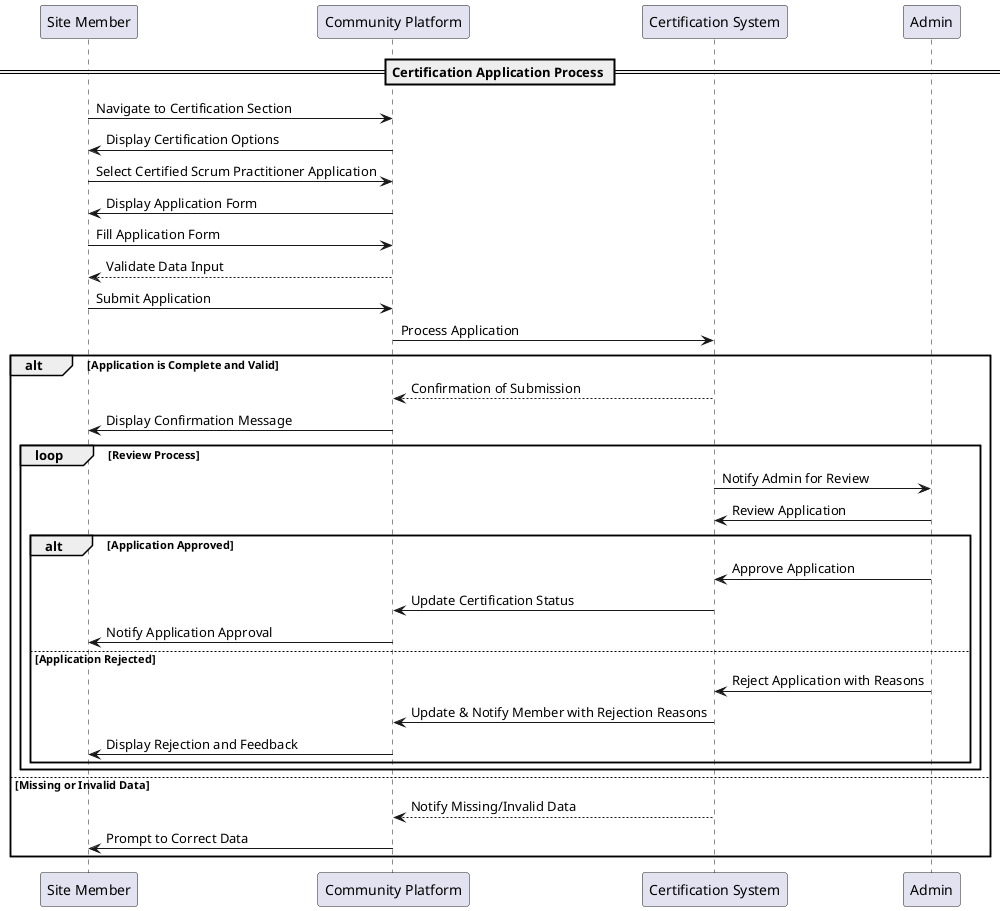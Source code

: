 @startuml
participant "Site Member" as member
participant "Community Platform" as platform
participant "Certification System" as certSystem
participant "Admin" as admin

== Certification Application Process ==

member->platform: Navigate to Certification Section
platform->member: Display Certification Options

member->platform: Select Certified Scrum Practitioner Application
platform->member: Display Application Form

member->platform: Fill Application Form
platform-->member: Validate Data Input

member->platform: Submit Application
platform->certSystem: Process Application

alt Application is Complete and Valid
    certSystem-->platform: Confirmation of Submission
    platform->member: Display Confirmation Message
    loop Review Process
        certSystem->admin: Notify Admin for Review
        admin->certSystem: Review Application
        alt Application Approved
            admin->certSystem: Approve Application
            certSystem->platform: Update Certification Status
            platform->member: Notify Application Approval
        else Application Rejected
            admin->certSystem: Reject Application with Reasons
            certSystem->platform: Update & Notify Member with Rejection Reasons
            platform->member: Display Rejection and Feedback
        end
    end
else Missing or Invalid Data
    certSystem-->platform: Notify Missing/Invalid Data
    platform->member: Prompt to Correct Data
end

@enduml
